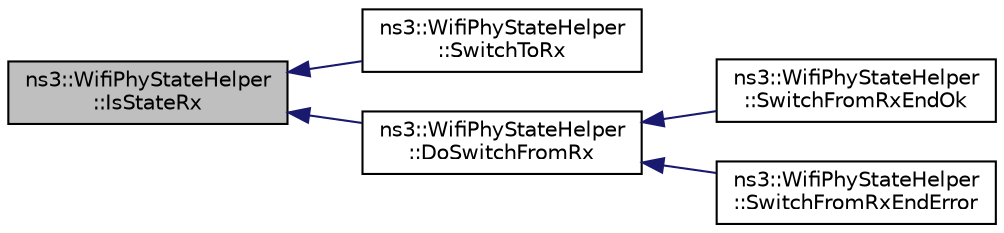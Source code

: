digraph "ns3::WifiPhyStateHelper::IsStateRx"
{
  edge [fontname="Helvetica",fontsize="10",labelfontname="Helvetica",labelfontsize="10"];
  node [fontname="Helvetica",fontsize="10",shape=record];
  rankdir="LR";
  Node1 [label="ns3::WifiPhyStateHelper\l::IsStateRx",height=0.2,width=0.4,color="black", fillcolor="grey75", style="filled", fontcolor="black"];
  Node1 -> Node2 [dir="back",color="midnightblue",fontsize="10",style="solid"];
  Node2 [label="ns3::WifiPhyStateHelper\l::SwitchToRx",height=0.2,width=0.4,color="black", fillcolor="white", style="filled",URL="$d0/d9a/classns3_1_1WifiPhyStateHelper.html#a0f2fc8bb8c61f94606b318bfc78b9003"];
  Node1 -> Node3 [dir="back",color="midnightblue",fontsize="10",style="solid"];
  Node3 [label="ns3::WifiPhyStateHelper\l::DoSwitchFromRx",height=0.2,width=0.4,color="black", fillcolor="white", style="filled",URL="$d0/d9a/classns3_1_1WifiPhyStateHelper.html#a1f57e08c21efb84c6a34a832c19966d8"];
  Node3 -> Node4 [dir="back",color="midnightblue",fontsize="10",style="solid"];
  Node4 [label="ns3::WifiPhyStateHelper\l::SwitchFromRxEndOk",height=0.2,width=0.4,color="black", fillcolor="white", style="filled",URL="$d0/d9a/classns3_1_1WifiPhyStateHelper.html#af0924cd0961ff240d929cf06e42b2f65"];
  Node3 -> Node5 [dir="back",color="midnightblue",fontsize="10",style="solid"];
  Node5 [label="ns3::WifiPhyStateHelper\l::SwitchFromRxEndError",height=0.2,width=0.4,color="black", fillcolor="white", style="filled",URL="$d0/d9a/classns3_1_1WifiPhyStateHelper.html#a1a7ed444914c9669b886853589e71879"];
}
